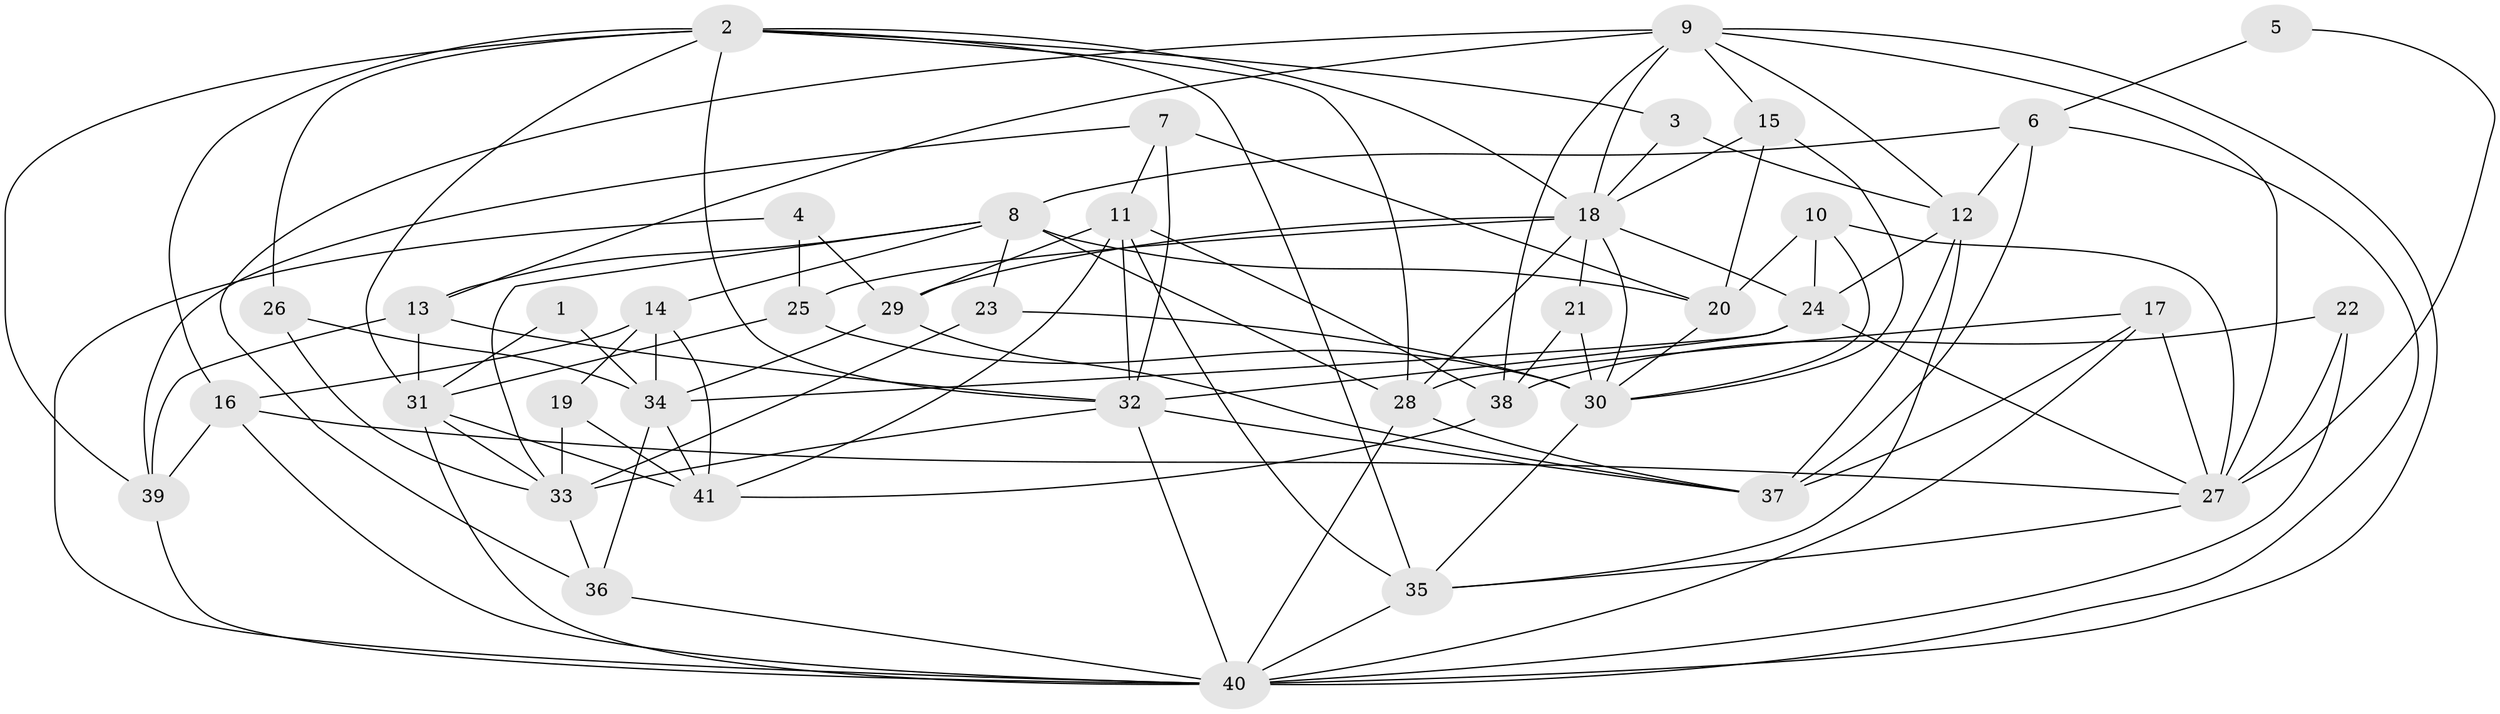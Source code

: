 // original degree distribution, {2: 0.07407407407407407, 4: 0.2345679012345679, 3: 0.4074074074074074, 5: 0.1111111111111111, 6: 0.09876543209876543, 7: 0.06172839506172839, 9: 0.012345679012345678}
// Generated by graph-tools (version 1.1) at 2025/50/03/09/25 03:50:07]
// undirected, 41 vertices, 111 edges
graph export_dot {
graph [start="1"]
  node [color=gray90,style=filled];
  1;
  2;
  3;
  4;
  5;
  6;
  7;
  8;
  9;
  10;
  11;
  12;
  13;
  14;
  15;
  16;
  17;
  18;
  19;
  20;
  21;
  22;
  23;
  24;
  25;
  26;
  27;
  28;
  29;
  30;
  31;
  32;
  33;
  34;
  35;
  36;
  37;
  38;
  39;
  40;
  41;
  1 -- 31 [weight=1.0];
  1 -- 34 [weight=1.0];
  2 -- 3 [weight=1.0];
  2 -- 16 [weight=1.0];
  2 -- 18 [weight=1.0];
  2 -- 26 [weight=1.0];
  2 -- 28 [weight=1.0];
  2 -- 31 [weight=1.0];
  2 -- 32 [weight=1.0];
  2 -- 35 [weight=1.0];
  2 -- 39 [weight=1.0];
  3 -- 12 [weight=1.0];
  3 -- 18 [weight=1.0];
  4 -- 25 [weight=1.0];
  4 -- 29 [weight=1.0];
  4 -- 40 [weight=1.0];
  5 -- 6 [weight=1.0];
  5 -- 27 [weight=1.0];
  6 -- 8 [weight=1.0];
  6 -- 12 [weight=1.0];
  6 -- 37 [weight=1.0];
  6 -- 40 [weight=1.0];
  7 -- 11 [weight=1.0];
  7 -- 20 [weight=1.0];
  7 -- 32 [weight=1.0];
  7 -- 39 [weight=1.0];
  8 -- 13 [weight=1.0];
  8 -- 14 [weight=1.0];
  8 -- 20 [weight=1.0];
  8 -- 23 [weight=1.0];
  8 -- 28 [weight=2.0];
  8 -- 33 [weight=1.0];
  9 -- 12 [weight=1.0];
  9 -- 13 [weight=1.0];
  9 -- 15 [weight=1.0];
  9 -- 18 [weight=1.0];
  9 -- 27 [weight=1.0];
  9 -- 36 [weight=1.0];
  9 -- 38 [weight=1.0];
  9 -- 40 [weight=1.0];
  10 -- 20 [weight=1.0];
  10 -- 24 [weight=1.0];
  10 -- 27 [weight=1.0];
  10 -- 30 [weight=1.0];
  11 -- 29 [weight=1.0];
  11 -- 32 [weight=1.0];
  11 -- 35 [weight=1.0];
  11 -- 38 [weight=1.0];
  11 -- 41 [weight=1.0];
  12 -- 24 [weight=1.0];
  12 -- 35 [weight=1.0];
  12 -- 37 [weight=1.0];
  13 -- 31 [weight=1.0];
  13 -- 32 [weight=1.0];
  13 -- 39 [weight=1.0];
  14 -- 16 [weight=1.0];
  14 -- 19 [weight=1.0];
  14 -- 34 [weight=1.0];
  14 -- 41 [weight=1.0];
  15 -- 18 [weight=1.0];
  15 -- 20 [weight=1.0];
  15 -- 30 [weight=1.0];
  16 -- 27 [weight=1.0];
  16 -- 39 [weight=1.0];
  16 -- 40 [weight=1.0];
  17 -- 27 [weight=1.0];
  17 -- 28 [weight=1.0];
  17 -- 37 [weight=1.0];
  17 -- 40 [weight=1.0];
  18 -- 21 [weight=1.0];
  18 -- 24 [weight=1.0];
  18 -- 25 [weight=1.0];
  18 -- 28 [weight=1.0];
  18 -- 29 [weight=1.0];
  18 -- 30 [weight=1.0];
  19 -- 33 [weight=1.0];
  19 -- 41 [weight=1.0];
  20 -- 30 [weight=1.0];
  21 -- 30 [weight=2.0];
  21 -- 38 [weight=1.0];
  22 -- 27 [weight=1.0];
  22 -- 38 [weight=1.0];
  22 -- 40 [weight=1.0];
  23 -- 30 [weight=1.0];
  23 -- 33 [weight=1.0];
  24 -- 27 [weight=1.0];
  24 -- 32 [weight=1.0];
  24 -- 34 [weight=1.0];
  25 -- 30 [weight=1.0];
  25 -- 31 [weight=1.0];
  26 -- 33 [weight=1.0];
  26 -- 34 [weight=1.0];
  27 -- 35 [weight=1.0];
  28 -- 37 [weight=1.0];
  28 -- 40 [weight=1.0];
  29 -- 34 [weight=1.0];
  29 -- 37 [weight=1.0];
  30 -- 35 [weight=1.0];
  31 -- 33 [weight=1.0];
  31 -- 40 [weight=1.0];
  31 -- 41 [weight=2.0];
  32 -- 33 [weight=2.0];
  32 -- 37 [weight=1.0];
  32 -- 40 [weight=1.0];
  33 -- 36 [weight=1.0];
  34 -- 36 [weight=1.0];
  34 -- 41 [weight=1.0];
  35 -- 40 [weight=1.0];
  36 -- 40 [weight=1.0];
  38 -- 41 [weight=1.0];
  39 -- 40 [weight=1.0];
}
